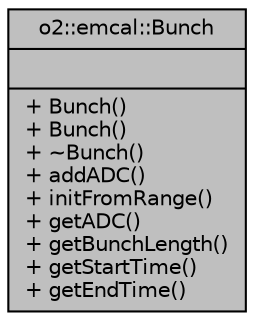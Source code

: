 digraph "o2::emcal::Bunch"
{
 // INTERACTIVE_SVG=YES
  bgcolor="transparent";
  edge [fontname="Helvetica",fontsize="10",labelfontname="Helvetica",labelfontsize="10"];
  node [fontname="Helvetica",fontsize="10",shape=record];
  Node1 [label="{o2::emcal::Bunch\n||+ Bunch()\l+ Bunch()\l+ ~Bunch()\l+ addADC()\l+ initFromRange()\l+ getADC()\l+ getBunchLength()\l+ getStartTime()\l+ getEndTime()\l}",height=0.2,width=0.4,color="black", fillcolor="grey75", style="filled", fontcolor="black"];
}
